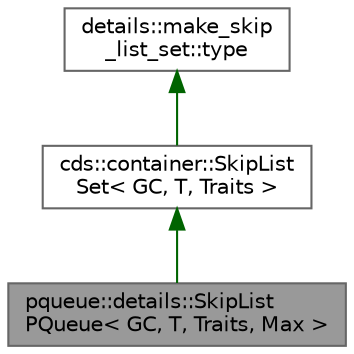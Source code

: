 digraph "pqueue::details::SkipListPQueue&lt; GC, T, Traits, Max &gt;"
{
 // LATEX_PDF_SIZE
  bgcolor="transparent";
  edge [fontname=Helvetica,fontsize=10,labelfontname=Helvetica,labelfontsize=10];
  node [fontname=Helvetica,fontsize=10,shape=box,height=0.2,width=0.4];
  Node1 [id="Node000001",label="pqueue::details::SkipList\lPQueue\< GC, T, Traits, Max \>",height=0.2,width=0.4,color="gray40", fillcolor="grey60", style="filled", fontcolor="black",tooltip=" "];
  Node2 -> Node1 [id="edge1_Node000001_Node000002",dir="back",color="darkgreen",style="solid",tooltip=" "];
  Node2 [id="Node000002",label="cds::container::SkipList\lSet\< GC, T, Traits \>",height=0.2,width=0.4,color="gray40", fillcolor="white", style="filled",URL="$classcds_1_1container_1_1_skip_list_set.html",tooltip="Lock-free skip-list set"];
  Node3 -> Node2 [id="edge2_Node000002_Node000003",dir="back",color="darkgreen",style="solid",tooltip=" "];
  Node3 [id="Node000003",label="details::make_skip\l_list_set::type",height=0.2,width=0.4,color="gray40", fillcolor="white", style="filled",tooltip=" "];
}
